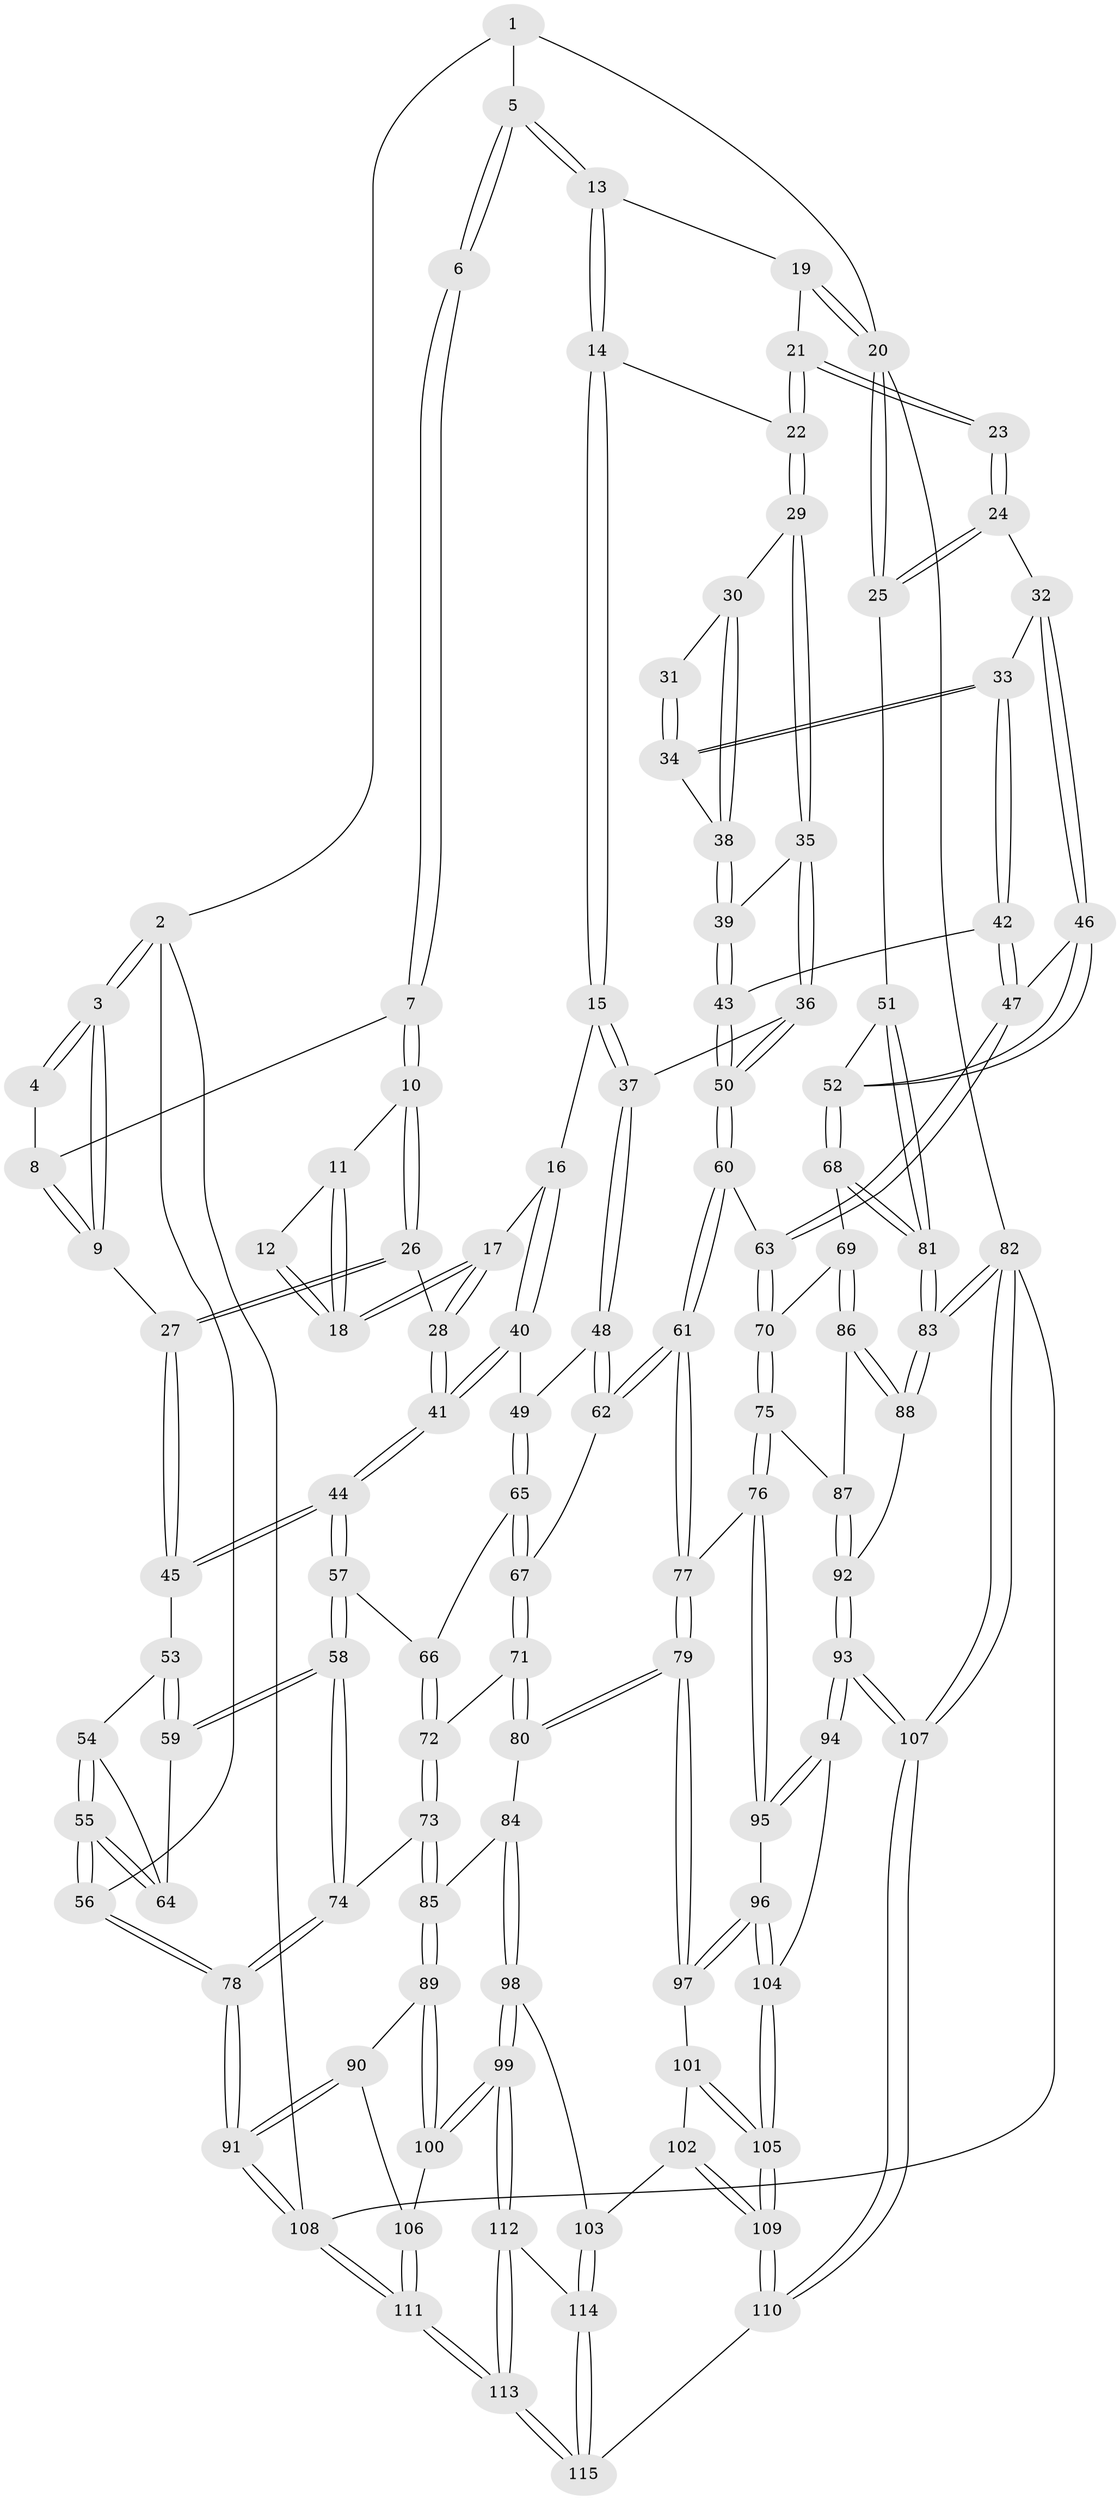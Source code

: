 // coarse degree distribution, {3: 0.391304347826087, 4: 0.34782608695652173, 2: 0.10869565217391304, 5: 0.10869565217391304, 1: 0.021739130434782608, 6: 0.021739130434782608}
// Generated by graph-tools (version 1.1) at 2025/54/03/04/25 22:54:08]
// undirected, 115 vertices, 284 edges
graph export_dot {
  node [color=gray90,style=filled];
  1 [pos="+0.16200982814685536+0"];
  2 [pos="+0+0.2532072400170409"];
  3 [pos="+0+0.24849036323091556"];
  4 [pos="+0.11832221664142235+0"];
  5 [pos="+0.46823229012563156+0"];
  6 [pos="+0.38258346608364935+0"];
  7 [pos="+0.19236808337499806+0.16610901271720327"];
  8 [pos="+0.13310100111654596+0.04071751830967963"];
  9 [pos="+0+0.2637438595294861"];
  10 [pos="+0.1920629594598665+0.1683097417050088"];
  11 [pos="+0.30198983677965846+0.17441438212015656"];
  12 [pos="+0.3546551741491853+0.11607823797320127"];
  13 [pos="+0.501494930258383+0"];
  14 [pos="+0.5154883951352761+0.15045273842850931"];
  15 [pos="+0.47957331853576446+0.2687679187461792"];
  16 [pos="+0.3796941191623383+0.2585951106853386"];
  17 [pos="+0.3742221764686281+0.25686110233142756"];
  18 [pos="+0.36008203674550154+0.22265167277125752"];
  19 [pos="+0.6473778115288445+0"];
  20 [pos="+1+0"];
  21 [pos="+0.739523753104222+0.10214529363308761"];
  22 [pos="+0.6916303948522973+0.21799537851637454"];
  23 [pos="+0.8712311627325149+0.18534917500769102"];
  24 [pos="+1+0.2261764505570967"];
  25 [pos="+1+0.1985130162261779"];
  26 [pos="+0.17773079657157057+0.20484738349026654"];
  27 [pos="+0.047686156518045725+0.2805104814530802"];
  28 [pos="+0.2765315501291061+0.27847931466806775"];
  29 [pos="+0.6949048672750127+0.23466679515838432"];
  30 [pos="+0.7210127693554895+0.24150574999370542"];
  31 [pos="+0.7767297454995254+0.23274362529287407"];
  32 [pos="+0.8824368659349642+0.3039929831380611"];
  33 [pos="+0.8813058608775126+0.30423996088810085"];
  34 [pos="+0.8049251010060777+0.3027195314291583"];
  35 [pos="+0.6651034779619139+0.2976164763311179"];
  36 [pos="+0.5482540060546527+0.3424087148368309"];
  37 [pos="+0.5097067641543479+0.3332881517221525"];
  38 [pos="+0.7899955973413803+0.3051434055116705"];
  39 [pos="+0.7300268194535042+0.35955934338059664"];
  40 [pos="+0.3217799265904122+0.42404259974303005"];
  41 [pos="+0.2600833487405725+0.4288932531576422"];
  42 [pos="+0.758605456099048+0.41069102372262856"];
  43 [pos="+0.7392749800167487+0.40067661970441426"];
  44 [pos="+0.24683049128508755+0.438719363648976"];
  45 [pos="+0.08917873672537222+0.34133151540832213"];
  46 [pos="+0.829435479765822+0.47901894324610567"];
  47 [pos="+0.822903450874643+0.47894035762812054"];
  48 [pos="+0.4724825982572084+0.3941367033711097"];
  49 [pos="+0.4117155953623388+0.43684414727123866"];
  50 [pos="+0.644489999587321+0.4601828792712413"];
  51 [pos="+1+0.40169650903764037"];
  52 [pos="+0.8753648124836089+0.49677226694109733"];
  53 [pos="+0.08372835676276365+0.3999988115162523"];
  54 [pos="+0.07707895823876547+0.43846810581856005"];
  55 [pos="+0+0.5753427152658636"];
  56 [pos="+0+0.6527775639543892"];
  57 [pos="+0.2312976357300217+0.5049049079753322"];
  58 [pos="+0.2041797134182284+0.5539401203846305"];
  59 [pos="+0.18484394494118744+0.5518807060155142"];
  60 [pos="+0.642140442428836+0.5236033941902702"];
  61 [pos="+0.5882041960263777+0.5728760414528324"];
  62 [pos="+0.5574336805484417+0.5664623988314238"];
  63 [pos="+0.7441453820753702+0.5523346287032624"];
  64 [pos="+0.15967161762688495+0.5504882767059963"];
  65 [pos="+0.4116245399403907+0.5042135552759464"];
  66 [pos="+0.3816432584621235+0.5509482751939558"];
  67 [pos="+0.5150644996624226+0.5781792762566526"];
  68 [pos="+0.8834202995528652+0.6434200481523482"];
  69 [pos="+0.8778608432645042+0.6492314484424039"];
  70 [pos="+0.746747726858624+0.5612059147805479"];
  71 [pos="+0.4424204292656571+0.6440196958989475"];
  72 [pos="+0.3820182539622322+0.6163097918646302"];
  73 [pos="+0.2498024765706913+0.6720303542088809"];
  74 [pos="+0.23574259776136366+0.6571783259849252"];
  75 [pos="+0.7258247110182947+0.6995481586467807"];
  76 [pos="+0.669985237739679+0.7255177949714295"];
  77 [pos="+0.6271126564865157+0.716112582562019"];
  78 [pos="+0+0.7843726971440289"];
  79 [pos="+0.558992488188793+0.7619492306153492"];
  80 [pos="+0.4622559457859128+0.7292694767704491"];
  81 [pos="+1+0.5995387279674917"];
  82 [pos="+1+1"];
  83 [pos="+1+0.9506175517916386"];
  84 [pos="+0.40031391417085577+0.7696582698144976"];
  85 [pos="+0.25850250303927647+0.7111895671720145"];
  86 [pos="+0.8538114522706532+0.702825432030939"];
  87 [pos="+0.837195621285757+0.7103733510539357"];
  88 [pos="+0.9941260084886079+0.8254971645653052"];
  89 [pos="+0.22676130019528828+0.7999785539061559"];
  90 [pos="+0.0986624554320063+0.8269174855102708"];
  91 [pos="+0+0.8094110802904357"];
  92 [pos="+0.8037006057244468+0.8627880641437755"];
  93 [pos="+0.7813733509656942+0.8860929711933878"];
  94 [pos="+0.759822505983259+0.8743579193875921"];
  95 [pos="+0.7076902888148948+0.8157164604159797"];
  96 [pos="+0.6336501454817609+0.8718520361132467"];
  97 [pos="+0.5562954070611622+0.7901292935446952"];
  98 [pos="+0.3954095876939234+0.8371636819002484"];
  99 [pos="+0.2941614245841922+0.8971119024272138"];
  100 [pos="+0.25797303390040394+0.8657965595547382"];
  101 [pos="+0.5484110406382826+0.8090760307753834"];
  102 [pos="+0.5004877174587671+0.8923384847522616"];
  103 [pos="+0.46464490405102016+0.8993925038363777"];
  104 [pos="+0.6355077953514934+0.9189786793759804"];
  105 [pos="+0.6224660492542592+0.9401133900257312"];
  106 [pos="+0.17211770949103503+0.9307054320442328"];
  107 [pos="+0.869370437239644+1"];
  108 [pos="+0+1"];
  109 [pos="+0.6001914850584806+0.9941123787512007"];
  110 [pos="+0.6494983400320464+1"];
  111 [pos="+0.0047839897326492275+1"];
  112 [pos="+0.30540330844159247+0.949599239675934"];
  113 [pos="+0.19626868700442948+1"];
  114 [pos="+0.4317695251330837+0.9541218150899137"];
  115 [pos="+0.49598038031317426+1"];
  1 -- 2;
  1 -- 5;
  1 -- 20;
  2 -- 3;
  2 -- 3;
  2 -- 56;
  2 -- 108;
  3 -- 4;
  3 -- 4;
  3 -- 9;
  3 -- 9;
  4 -- 8;
  5 -- 6;
  5 -- 6;
  5 -- 13;
  5 -- 13;
  6 -- 7;
  6 -- 7;
  7 -- 8;
  7 -- 10;
  7 -- 10;
  8 -- 9;
  8 -- 9;
  9 -- 27;
  10 -- 11;
  10 -- 26;
  10 -- 26;
  11 -- 12;
  11 -- 18;
  11 -- 18;
  12 -- 18;
  12 -- 18;
  13 -- 14;
  13 -- 14;
  13 -- 19;
  14 -- 15;
  14 -- 15;
  14 -- 22;
  15 -- 16;
  15 -- 37;
  15 -- 37;
  16 -- 17;
  16 -- 40;
  16 -- 40;
  17 -- 18;
  17 -- 18;
  17 -- 28;
  17 -- 28;
  19 -- 20;
  19 -- 20;
  19 -- 21;
  20 -- 25;
  20 -- 25;
  20 -- 82;
  21 -- 22;
  21 -- 22;
  21 -- 23;
  21 -- 23;
  22 -- 29;
  22 -- 29;
  23 -- 24;
  23 -- 24;
  24 -- 25;
  24 -- 25;
  24 -- 32;
  25 -- 51;
  26 -- 27;
  26 -- 27;
  26 -- 28;
  27 -- 45;
  27 -- 45;
  28 -- 41;
  28 -- 41;
  29 -- 30;
  29 -- 35;
  29 -- 35;
  30 -- 31;
  30 -- 38;
  30 -- 38;
  31 -- 34;
  31 -- 34;
  32 -- 33;
  32 -- 46;
  32 -- 46;
  33 -- 34;
  33 -- 34;
  33 -- 42;
  33 -- 42;
  34 -- 38;
  35 -- 36;
  35 -- 36;
  35 -- 39;
  36 -- 37;
  36 -- 50;
  36 -- 50;
  37 -- 48;
  37 -- 48;
  38 -- 39;
  38 -- 39;
  39 -- 43;
  39 -- 43;
  40 -- 41;
  40 -- 41;
  40 -- 49;
  41 -- 44;
  41 -- 44;
  42 -- 43;
  42 -- 47;
  42 -- 47;
  43 -- 50;
  43 -- 50;
  44 -- 45;
  44 -- 45;
  44 -- 57;
  44 -- 57;
  45 -- 53;
  46 -- 47;
  46 -- 52;
  46 -- 52;
  47 -- 63;
  47 -- 63;
  48 -- 49;
  48 -- 62;
  48 -- 62;
  49 -- 65;
  49 -- 65;
  50 -- 60;
  50 -- 60;
  51 -- 52;
  51 -- 81;
  51 -- 81;
  52 -- 68;
  52 -- 68;
  53 -- 54;
  53 -- 59;
  53 -- 59;
  54 -- 55;
  54 -- 55;
  54 -- 64;
  55 -- 56;
  55 -- 56;
  55 -- 64;
  55 -- 64;
  56 -- 78;
  56 -- 78;
  57 -- 58;
  57 -- 58;
  57 -- 66;
  58 -- 59;
  58 -- 59;
  58 -- 74;
  58 -- 74;
  59 -- 64;
  60 -- 61;
  60 -- 61;
  60 -- 63;
  61 -- 62;
  61 -- 62;
  61 -- 77;
  61 -- 77;
  62 -- 67;
  63 -- 70;
  63 -- 70;
  65 -- 66;
  65 -- 67;
  65 -- 67;
  66 -- 72;
  66 -- 72;
  67 -- 71;
  67 -- 71;
  68 -- 69;
  68 -- 81;
  68 -- 81;
  69 -- 70;
  69 -- 86;
  69 -- 86;
  70 -- 75;
  70 -- 75;
  71 -- 72;
  71 -- 80;
  71 -- 80;
  72 -- 73;
  72 -- 73;
  73 -- 74;
  73 -- 85;
  73 -- 85;
  74 -- 78;
  74 -- 78;
  75 -- 76;
  75 -- 76;
  75 -- 87;
  76 -- 77;
  76 -- 95;
  76 -- 95;
  77 -- 79;
  77 -- 79;
  78 -- 91;
  78 -- 91;
  79 -- 80;
  79 -- 80;
  79 -- 97;
  79 -- 97;
  80 -- 84;
  81 -- 83;
  81 -- 83;
  82 -- 83;
  82 -- 83;
  82 -- 107;
  82 -- 107;
  82 -- 108;
  83 -- 88;
  83 -- 88;
  84 -- 85;
  84 -- 98;
  84 -- 98;
  85 -- 89;
  85 -- 89;
  86 -- 87;
  86 -- 88;
  86 -- 88;
  87 -- 92;
  87 -- 92;
  88 -- 92;
  89 -- 90;
  89 -- 100;
  89 -- 100;
  90 -- 91;
  90 -- 91;
  90 -- 106;
  91 -- 108;
  91 -- 108;
  92 -- 93;
  92 -- 93;
  93 -- 94;
  93 -- 94;
  93 -- 107;
  93 -- 107;
  94 -- 95;
  94 -- 95;
  94 -- 104;
  95 -- 96;
  96 -- 97;
  96 -- 97;
  96 -- 104;
  96 -- 104;
  97 -- 101;
  98 -- 99;
  98 -- 99;
  98 -- 103;
  99 -- 100;
  99 -- 100;
  99 -- 112;
  99 -- 112;
  100 -- 106;
  101 -- 102;
  101 -- 105;
  101 -- 105;
  102 -- 103;
  102 -- 109;
  102 -- 109;
  103 -- 114;
  103 -- 114;
  104 -- 105;
  104 -- 105;
  105 -- 109;
  105 -- 109;
  106 -- 111;
  106 -- 111;
  107 -- 110;
  107 -- 110;
  108 -- 111;
  108 -- 111;
  109 -- 110;
  109 -- 110;
  110 -- 115;
  111 -- 113;
  111 -- 113;
  112 -- 113;
  112 -- 113;
  112 -- 114;
  113 -- 115;
  113 -- 115;
  114 -- 115;
  114 -- 115;
}
